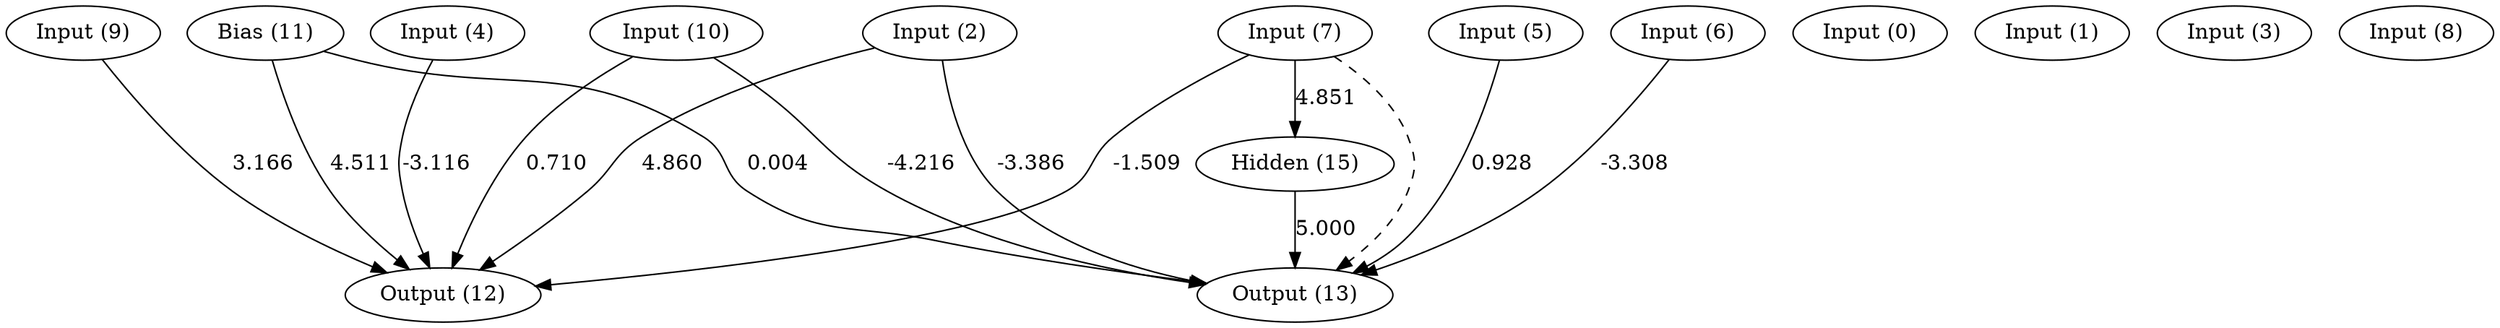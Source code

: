 digraph G {
  11 [ label="Bias (11)" ];
  0 [ label="Input (0)" ];
  1 [ label="Input (1)" ];
  2 [ label="Input (2)" ];
  3 [ label="Input (3)" ];
  4 [ label="Input (4)" ];
  5 [ label="Input (5)" ];
  6 [ label="Input (6)" ];
  7 [ label="Input (7)" ];
  8 [ label="Input (8)" ];
  9 [ label="Input (9)" ];
  10 [ label="Input (10)" ];
  12 [ label="Output (12)" ];
  13 [ label="Output (13)" ];
  15 [ label="Hidden (15)" ];
  { rank=same 11 0 1 2 3 4 5 6 7 8 9 10 }
  { rank=same 12 13 }
  11 -> 12 [ label="4.511" ];
  11 -> 13 [ label="0.004" ];
  2 -> 12 [ label="4.860" ];
  2 -> 13 [ label="-3.386" ];
  4 -> 12 [ label="-3.116" ];
  5 -> 13 [ label="0.928" ];
  6 -> 13 [ label="-3.308" ];
  7 -> 12 [ label="-1.509" ];
  7 -> 13 [ style="dashed" ];
  9 -> 12 [ label="3.166" ];
  10 -> 12 [ label="0.710" ];
  10 -> 13 [ label="-4.216" ];
  7 -> 15 [ label="4.851" ];
  15 -> 13 [ label="5.000" ];
}
